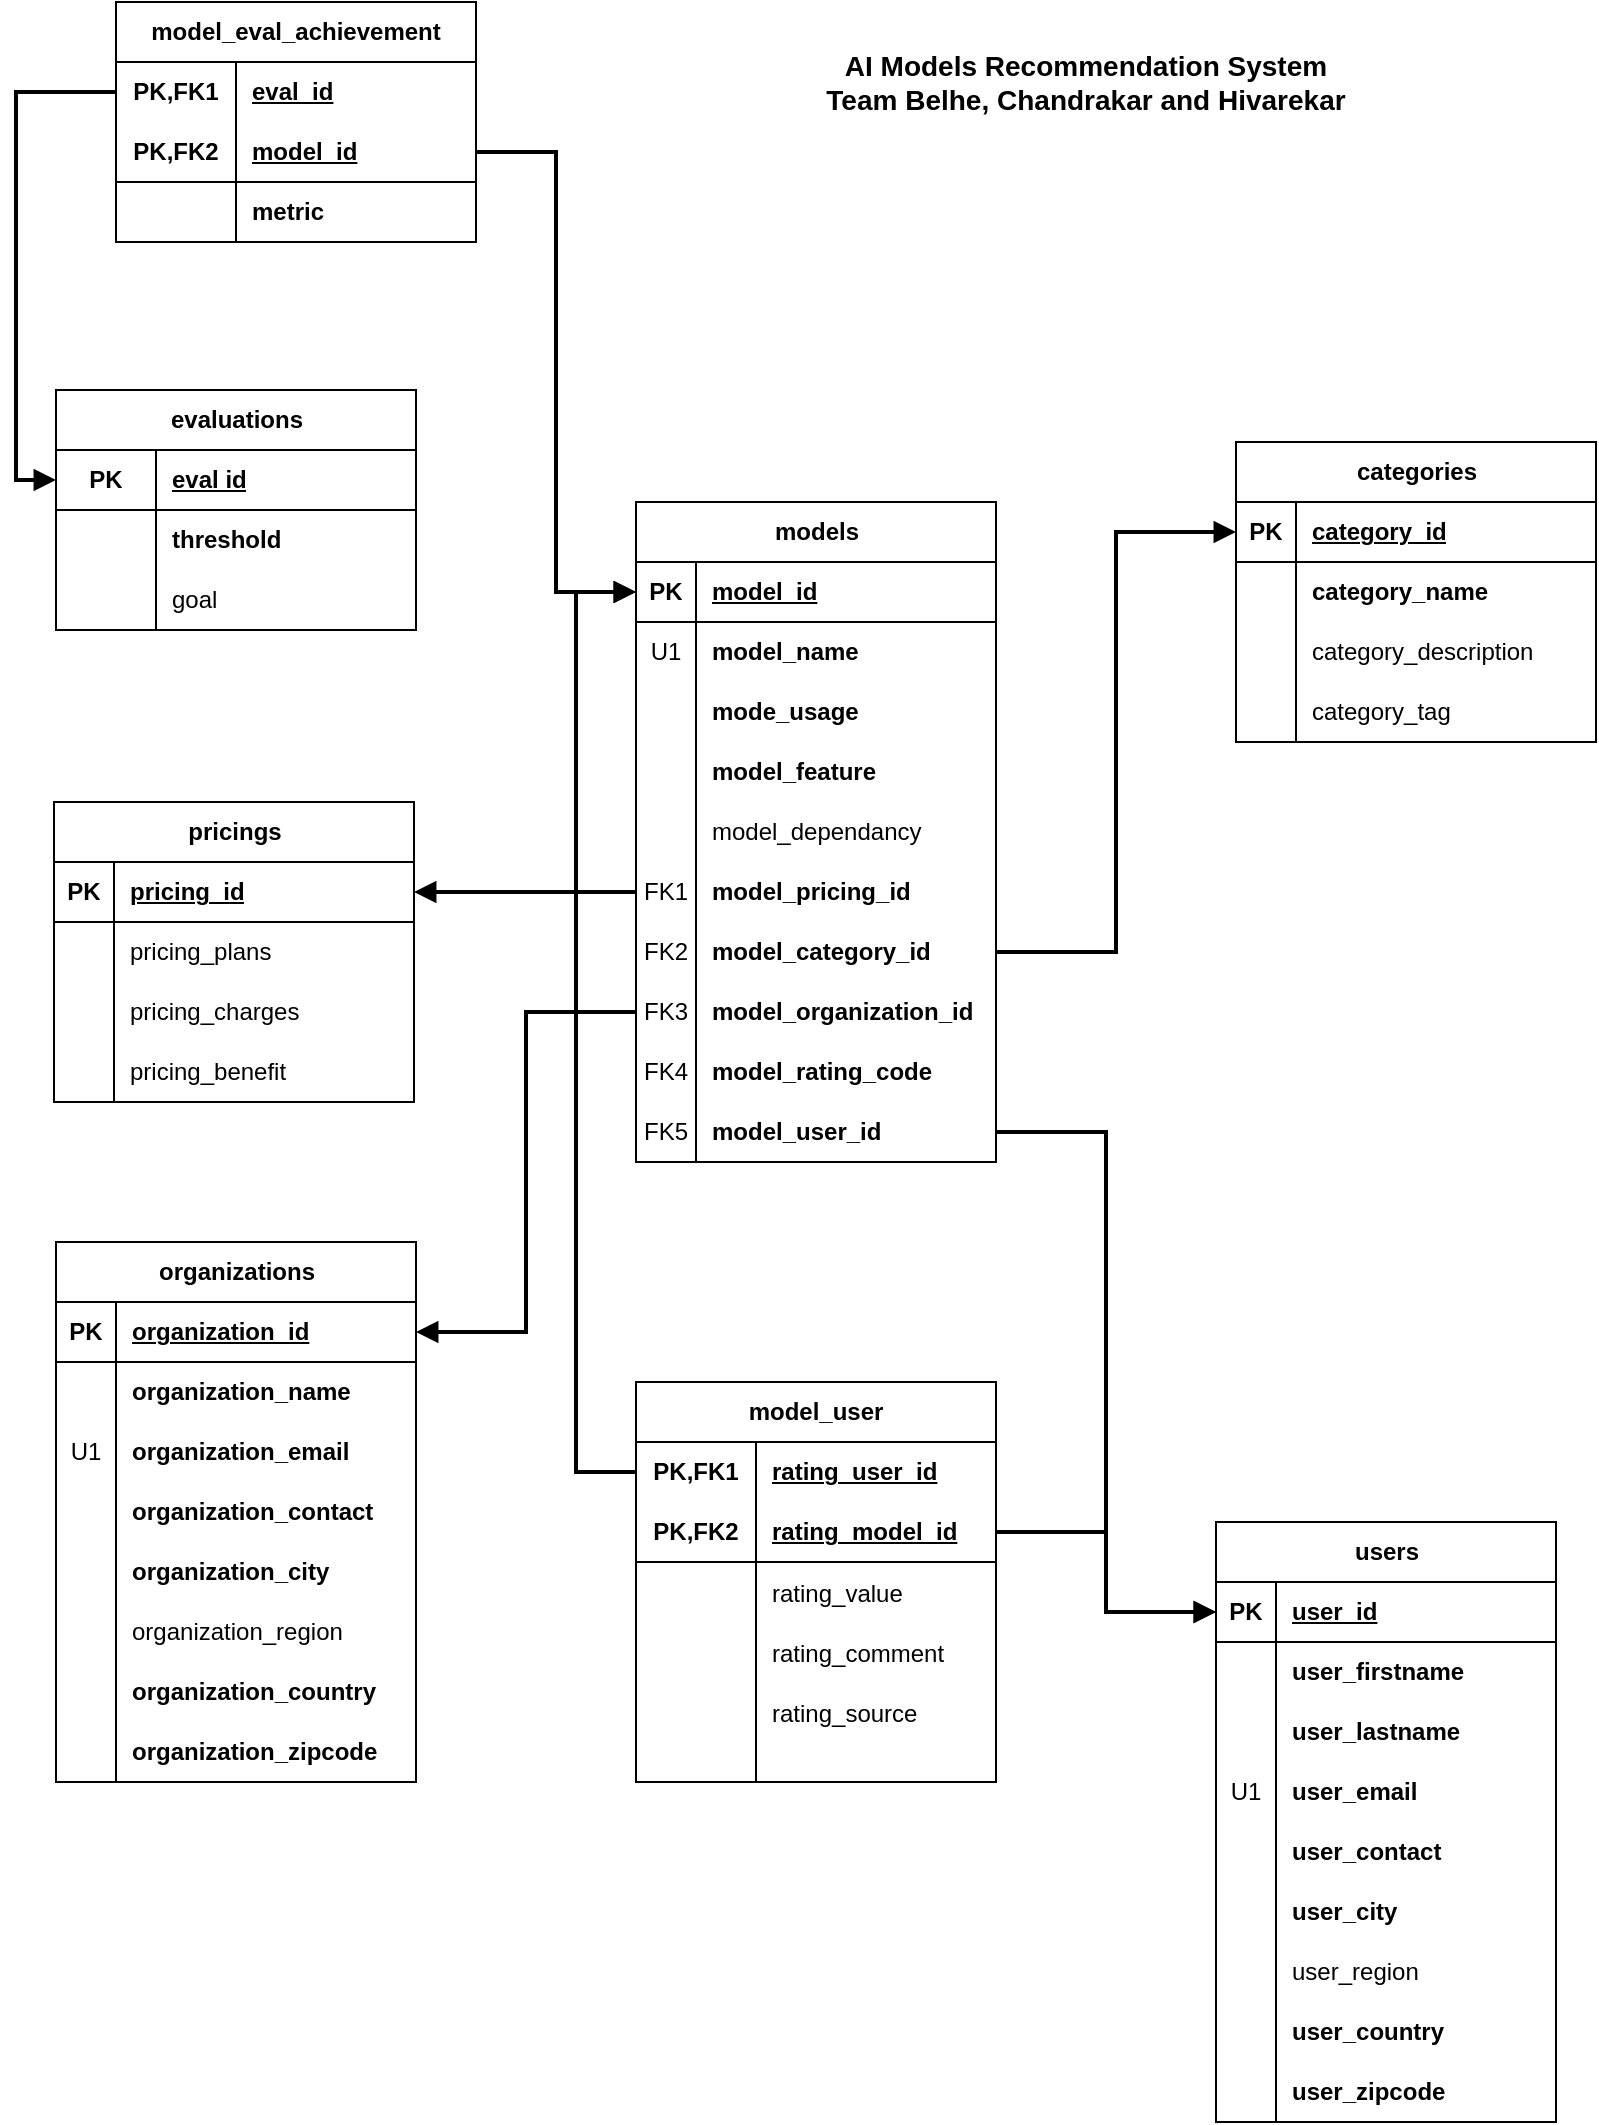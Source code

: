 <mxfile version="24.0.4" type="device">
  <diagram name="Page-1" id="ZD7ZWvgehKB1tbOycfFp">
    <mxGraphModel dx="1668" dy="965" grid="1" gridSize="10" guides="1" tooltips="1" connect="1" arrows="1" fold="1" page="1" pageScale="1" pageWidth="850" pageHeight="1100" math="0" shadow="0">
      <root>
        <mxCell id="0" />
        <mxCell id="1" parent="0" />
        <mxCell id="qjmzGUNPW94Vt580iYRh-1" value="users" style="shape=table;startSize=30;container=1;collapsible=1;childLayout=tableLayout;fixedRows=1;rowLines=0;fontStyle=1;align=center;resizeLast=1;html=1;" parent="1" vertex="1">
          <mxGeometry x="640" y="790" width="170" height="300" as="geometry" />
        </mxCell>
        <mxCell id="qjmzGUNPW94Vt580iYRh-2" value="" style="shape=tableRow;horizontal=0;startSize=0;swimlaneHead=0;swimlaneBody=0;fillColor=none;collapsible=0;dropTarget=0;points=[[0,0.5],[1,0.5]];portConstraint=eastwest;top=0;left=0;right=0;bottom=1;" parent="qjmzGUNPW94Vt580iYRh-1" vertex="1">
          <mxGeometry y="30" width="170" height="30" as="geometry" />
        </mxCell>
        <mxCell id="qjmzGUNPW94Vt580iYRh-3" value="PK" style="shape=partialRectangle;connectable=0;fillColor=none;top=0;left=0;bottom=0;right=0;fontStyle=1;overflow=hidden;whiteSpace=wrap;html=1;" parent="qjmzGUNPW94Vt580iYRh-2" vertex="1">
          <mxGeometry width="30" height="30" as="geometry">
            <mxRectangle width="30" height="30" as="alternateBounds" />
          </mxGeometry>
        </mxCell>
        <mxCell id="qjmzGUNPW94Vt580iYRh-4" value="user_id" style="shape=partialRectangle;connectable=0;fillColor=none;top=0;left=0;bottom=0;right=0;align=left;spacingLeft=6;fontStyle=5;overflow=hidden;whiteSpace=wrap;html=1;" parent="qjmzGUNPW94Vt580iYRh-2" vertex="1">
          <mxGeometry x="30" width="140" height="30" as="geometry">
            <mxRectangle width="140" height="30" as="alternateBounds" />
          </mxGeometry>
        </mxCell>
        <mxCell id="qjmzGUNPW94Vt580iYRh-5" value="" style="shape=tableRow;horizontal=0;startSize=0;swimlaneHead=0;swimlaneBody=0;fillColor=none;collapsible=0;dropTarget=0;points=[[0,0.5],[1,0.5]];portConstraint=eastwest;top=0;left=0;right=0;bottom=0;" parent="qjmzGUNPW94Vt580iYRh-1" vertex="1">
          <mxGeometry y="60" width="170" height="30" as="geometry" />
        </mxCell>
        <mxCell id="qjmzGUNPW94Vt580iYRh-6" value="" style="shape=partialRectangle;connectable=0;fillColor=none;top=0;left=0;bottom=0;right=0;editable=1;overflow=hidden;whiteSpace=wrap;html=1;" parent="qjmzGUNPW94Vt580iYRh-5" vertex="1">
          <mxGeometry width="30" height="30" as="geometry">
            <mxRectangle width="30" height="30" as="alternateBounds" />
          </mxGeometry>
        </mxCell>
        <mxCell id="qjmzGUNPW94Vt580iYRh-7" value="&lt;b&gt;user_firstname&lt;/b&gt;" style="shape=partialRectangle;connectable=0;fillColor=none;top=0;left=0;bottom=0;right=0;align=left;spacingLeft=6;overflow=hidden;whiteSpace=wrap;html=1;" parent="qjmzGUNPW94Vt580iYRh-5" vertex="1">
          <mxGeometry x="30" width="140" height="30" as="geometry">
            <mxRectangle width="140" height="30" as="alternateBounds" />
          </mxGeometry>
        </mxCell>
        <mxCell id="6C1V4_aauWfHA2UvnMdE-11" value="" style="shape=tableRow;horizontal=0;startSize=0;swimlaneHead=0;swimlaneBody=0;fillColor=none;collapsible=0;dropTarget=0;points=[[0,0.5],[1,0.5]];portConstraint=eastwest;top=0;left=0;right=0;bottom=0;" parent="qjmzGUNPW94Vt580iYRh-1" vertex="1">
          <mxGeometry y="90" width="170" height="30" as="geometry" />
        </mxCell>
        <mxCell id="6C1V4_aauWfHA2UvnMdE-12" value="" style="shape=partialRectangle;connectable=0;fillColor=none;top=0;left=0;bottom=0;right=0;editable=1;overflow=hidden;whiteSpace=wrap;html=1;" parent="6C1V4_aauWfHA2UvnMdE-11" vertex="1">
          <mxGeometry width="30" height="30" as="geometry">
            <mxRectangle width="30" height="30" as="alternateBounds" />
          </mxGeometry>
        </mxCell>
        <mxCell id="6C1V4_aauWfHA2UvnMdE-13" value="&lt;b&gt;user_lastname&lt;/b&gt;" style="shape=partialRectangle;connectable=0;fillColor=none;top=0;left=0;bottom=0;right=0;align=left;spacingLeft=6;overflow=hidden;whiteSpace=wrap;html=1;" parent="6C1V4_aauWfHA2UvnMdE-11" vertex="1">
          <mxGeometry x="30" width="140" height="30" as="geometry">
            <mxRectangle width="140" height="30" as="alternateBounds" />
          </mxGeometry>
        </mxCell>
        <mxCell id="qjmzGUNPW94Vt580iYRh-8" value="" style="shape=tableRow;horizontal=0;startSize=0;swimlaneHead=0;swimlaneBody=0;fillColor=none;collapsible=0;dropTarget=0;points=[[0,0.5],[1,0.5]];portConstraint=eastwest;top=0;left=0;right=0;bottom=0;" parent="qjmzGUNPW94Vt580iYRh-1" vertex="1">
          <mxGeometry y="120" width="170" height="30" as="geometry" />
        </mxCell>
        <mxCell id="qjmzGUNPW94Vt580iYRh-9" value="U1" style="shape=partialRectangle;connectable=0;fillColor=none;top=0;left=0;bottom=0;right=0;editable=1;overflow=hidden;whiteSpace=wrap;html=1;" parent="qjmzGUNPW94Vt580iYRh-8" vertex="1">
          <mxGeometry width="30" height="30" as="geometry">
            <mxRectangle width="30" height="30" as="alternateBounds" />
          </mxGeometry>
        </mxCell>
        <mxCell id="qjmzGUNPW94Vt580iYRh-10" value="&lt;b&gt;user_email&lt;/b&gt;" style="shape=partialRectangle;connectable=0;fillColor=none;top=0;left=0;bottom=0;right=0;align=left;spacingLeft=6;overflow=hidden;whiteSpace=wrap;html=1;" parent="qjmzGUNPW94Vt580iYRh-8" vertex="1">
          <mxGeometry x="30" width="140" height="30" as="geometry">
            <mxRectangle width="140" height="30" as="alternateBounds" />
          </mxGeometry>
        </mxCell>
        <mxCell id="qjmzGUNPW94Vt580iYRh-11" value="" style="shape=tableRow;horizontal=0;startSize=0;swimlaneHead=0;swimlaneBody=0;fillColor=none;collapsible=0;dropTarget=0;points=[[0,0.5],[1,0.5]];portConstraint=eastwest;top=0;left=0;right=0;bottom=0;" parent="qjmzGUNPW94Vt580iYRh-1" vertex="1">
          <mxGeometry y="150" width="170" height="30" as="geometry" />
        </mxCell>
        <mxCell id="qjmzGUNPW94Vt580iYRh-12" value="" style="shape=partialRectangle;connectable=0;fillColor=none;top=0;left=0;bottom=0;right=0;editable=1;overflow=hidden;whiteSpace=wrap;html=1;" parent="qjmzGUNPW94Vt580iYRh-11" vertex="1">
          <mxGeometry width="30" height="30" as="geometry">
            <mxRectangle width="30" height="30" as="alternateBounds" />
          </mxGeometry>
        </mxCell>
        <mxCell id="qjmzGUNPW94Vt580iYRh-13" value="&lt;b&gt;user_contact&lt;/b&gt;" style="shape=partialRectangle;connectable=0;fillColor=none;top=0;left=0;bottom=0;right=0;align=left;spacingLeft=6;overflow=hidden;whiteSpace=wrap;html=1;" parent="qjmzGUNPW94Vt580iYRh-11" vertex="1">
          <mxGeometry x="30" width="140" height="30" as="geometry">
            <mxRectangle width="140" height="30" as="alternateBounds" />
          </mxGeometry>
        </mxCell>
        <mxCell id="qjmzGUNPW94Vt580iYRh-95" value="" style="shape=tableRow;horizontal=0;startSize=0;swimlaneHead=0;swimlaneBody=0;fillColor=none;collapsible=0;dropTarget=0;points=[[0,0.5],[1,0.5]];portConstraint=eastwest;top=0;left=0;right=0;bottom=0;" parent="qjmzGUNPW94Vt580iYRh-1" vertex="1">
          <mxGeometry y="180" width="170" height="30" as="geometry" />
        </mxCell>
        <mxCell id="qjmzGUNPW94Vt580iYRh-96" value="" style="shape=partialRectangle;connectable=0;fillColor=none;top=0;left=0;bottom=0;right=0;editable=1;overflow=hidden;whiteSpace=wrap;html=1;" parent="qjmzGUNPW94Vt580iYRh-95" vertex="1">
          <mxGeometry width="30" height="30" as="geometry">
            <mxRectangle width="30" height="30" as="alternateBounds" />
          </mxGeometry>
        </mxCell>
        <mxCell id="qjmzGUNPW94Vt580iYRh-97" value="&lt;b&gt;user_city&lt;/b&gt;" style="shape=partialRectangle;connectable=0;fillColor=none;top=0;left=0;bottom=0;right=0;align=left;spacingLeft=6;overflow=hidden;whiteSpace=wrap;html=1;" parent="qjmzGUNPW94Vt580iYRh-95" vertex="1">
          <mxGeometry x="30" width="140" height="30" as="geometry">
            <mxRectangle width="140" height="30" as="alternateBounds" />
          </mxGeometry>
        </mxCell>
        <mxCell id="6C1V4_aauWfHA2UvnMdE-30" value="" style="shape=tableRow;horizontal=0;startSize=0;swimlaneHead=0;swimlaneBody=0;fillColor=none;collapsible=0;dropTarget=0;points=[[0,0.5],[1,0.5]];portConstraint=eastwest;top=0;left=0;right=0;bottom=0;" parent="qjmzGUNPW94Vt580iYRh-1" vertex="1">
          <mxGeometry y="210" width="170" height="30" as="geometry" />
        </mxCell>
        <mxCell id="6C1V4_aauWfHA2UvnMdE-31" value="" style="shape=partialRectangle;connectable=0;fillColor=none;top=0;left=0;bottom=0;right=0;editable=1;overflow=hidden;whiteSpace=wrap;html=1;" parent="6C1V4_aauWfHA2UvnMdE-30" vertex="1">
          <mxGeometry width="30" height="30" as="geometry">
            <mxRectangle width="30" height="30" as="alternateBounds" />
          </mxGeometry>
        </mxCell>
        <mxCell id="6C1V4_aauWfHA2UvnMdE-32" value="user_region" style="shape=partialRectangle;connectable=0;fillColor=none;top=0;left=0;bottom=0;right=0;align=left;spacingLeft=6;overflow=hidden;whiteSpace=wrap;html=1;" parent="6C1V4_aauWfHA2UvnMdE-30" vertex="1">
          <mxGeometry x="30" width="140" height="30" as="geometry">
            <mxRectangle width="140" height="30" as="alternateBounds" />
          </mxGeometry>
        </mxCell>
        <mxCell id="6C1V4_aauWfHA2UvnMdE-1" value="" style="shape=tableRow;horizontal=0;startSize=0;swimlaneHead=0;swimlaneBody=0;fillColor=none;collapsible=0;dropTarget=0;points=[[0,0.5],[1,0.5]];portConstraint=eastwest;top=0;left=0;right=0;bottom=0;" parent="qjmzGUNPW94Vt580iYRh-1" vertex="1">
          <mxGeometry y="240" width="170" height="30" as="geometry" />
        </mxCell>
        <mxCell id="6C1V4_aauWfHA2UvnMdE-2" value="" style="shape=partialRectangle;connectable=0;fillColor=none;top=0;left=0;bottom=0;right=0;editable=1;overflow=hidden;whiteSpace=wrap;html=1;" parent="6C1V4_aauWfHA2UvnMdE-1" vertex="1">
          <mxGeometry width="30" height="30" as="geometry">
            <mxRectangle width="30" height="30" as="alternateBounds" />
          </mxGeometry>
        </mxCell>
        <mxCell id="6C1V4_aauWfHA2UvnMdE-3" value="&lt;b&gt;user_country&lt;/b&gt;" style="shape=partialRectangle;connectable=0;fillColor=none;top=0;left=0;bottom=0;right=0;align=left;spacingLeft=6;overflow=hidden;whiteSpace=wrap;html=1;" parent="6C1V4_aauWfHA2UvnMdE-1" vertex="1">
          <mxGeometry x="30" width="140" height="30" as="geometry">
            <mxRectangle width="140" height="30" as="alternateBounds" />
          </mxGeometry>
        </mxCell>
        <mxCell id="6C1V4_aauWfHA2UvnMdE-4" value="" style="shape=tableRow;horizontal=0;startSize=0;swimlaneHead=0;swimlaneBody=0;fillColor=none;collapsible=0;dropTarget=0;points=[[0,0.5],[1,0.5]];portConstraint=eastwest;top=0;left=0;right=0;bottom=0;" parent="qjmzGUNPW94Vt580iYRh-1" vertex="1">
          <mxGeometry y="270" width="170" height="30" as="geometry" />
        </mxCell>
        <mxCell id="6C1V4_aauWfHA2UvnMdE-5" value="" style="shape=partialRectangle;connectable=0;fillColor=none;top=0;left=0;bottom=0;right=0;editable=1;overflow=hidden;whiteSpace=wrap;html=1;" parent="6C1V4_aauWfHA2UvnMdE-4" vertex="1">
          <mxGeometry width="30" height="30" as="geometry">
            <mxRectangle width="30" height="30" as="alternateBounds" />
          </mxGeometry>
        </mxCell>
        <mxCell id="6C1V4_aauWfHA2UvnMdE-6" value="&lt;b&gt;user_zipcode&lt;/b&gt;" style="shape=partialRectangle;connectable=0;fillColor=none;top=0;left=0;bottom=0;right=0;align=left;spacingLeft=6;overflow=hidden;whiteSpace=wrap;html=1;" parent="6C1V4_aauWfHA2UvnMdE-4" vertex="1">
          <mxGeometry x="30" width="140" height="30" as="geometry">
            <mxRectangle width="140" height="30" as="alternateBounds" />
          </mxGeometry>
        </mxCell>
        <mxCell id="qjmzGUNPW94Vt580iYRh-14" value="models" style="shape=table;startSize=30;container=1;collapsible=1;childLayout=tableLayout;fixedRows=1;rowLines=0;fontStyle=1;align=center;resizeLast=1;html=1;" parent="1" vertex="1">
          <mxGeometry x="350" y="280" width="180" height="330" as="geometry" />
        </mxCell>
        <mxCell id="qjmzGUNPW94Vt580iYRh-15" value="" style="shape=tableRow;horizontal=0;startSize=0;swimlaneHead=0;swimlaneBody=0;fillColor=none;collapsible=0;dropTarget=0;points=[[0,0.5],[1,0.5]];portConstraint=eastwest;top=0;left=0;right=0;bottom=1;" parent="qjmzGUNPW94Vt580iYRh-14" vertex="1">
          <mxGeometry y="30" width="180" height="30" as="geometry" />
        </mxCell>
        <mxCell id="qjmzGUNPW94Vt580iYRh-16" value="PK" style="shape=partialRectangle;connectable=0;fillColor=none;top=0;left=0;bottom=0;right=0;fontStyle=1;overflow=hidden;whiteSpace=wrap;html=1;" parent="qjmzGUNPW94Vt580iYRh-15" vertex="1">
          <mxGeometry width="30" height="30" as="geometry">
            <mxRectangle width="30" height="30" as="alternateBounds" />
          </mxGeometry>
        </mxCell>
        <mxCell id="qjmzGUNPW94Vt580iYRh-17" value="model_id" style="shape=partialRectangle;connectable=0;fillColor=none;top=0;left=0;bottom=0;right=0;align=left;spacingLeft=6;fontStyle=5;overflow=hidden;whiteSpace=wrap;html=1;" parent="qjmzGUNPW94Vt580iYRh-15" vertex="1">
          <mxGeometry x="30" width="150" height="30" as="geometry">
            <mxRectangle width="150" height="30" as="alternateBounds" />
          </mxGeometry>
        </mxCell>
        <mxCell id="qjmzGUNPW94Vt580iYRh-18" value="" style="shape=tableRow;horizontal=0;startSize=0;swimlaneHead=0;swimlaneBody=0;fillColor=none;collapsible=0;dropTarget=0;points=[[0,0.5],[1,0.5]];portConstraint=eastwest;top=0;left=0;right=0;bottom=0;" parent="qjmzGUNPW94Vt580iYRh-14" vertex="1">
          <mxGeometry y="60" width="180" height="30" as="geometry" />
        </mxCell>
        <mxCell id="qjmzGUNPW94Vt580iYRh-19" value="U1" style="shape=partialRectangle;connectable=0;fillColor=none;top=0;left=0;bottom=0;right=0;editable=1;overflow=hidden;whiteSpace=wrap;html=1;" parent="qjmzGUNPW94Vt580iYRh-18" vertex="1">
          <mxGeometry width="30" height="30" as="geometry">
            <mxRectangle width="30" height="30" as="alternateBounds" />
          </mxGeometry>
        </mxCell>
        <mxCell id="qjmzGUNPW94Vt580iYRh-20" value="&lt;b&gt;model_name&lt;/b&gt;" style="shape=partialRectangle;connectable=0;fillColor=none;top=0;left=0;bottom=0;right=0;align=left;spacingLeft=6;overflow=hidden;whiteSpace=wrap;html=1;" parent="qjmzGUNPW94Vt580iYRh-18" vertex="1">
          <mxGeometry x="30" width="150" height="30" as="geometry">
            <mxRectangle width="150" height="30" as="alternateBounds" />
          </mxGeometry>
        </mxCell>
        <mxCell id="qjmzGUNPW94Vt580iYRh-21" value="" style="shape=tableRow;horizontal=0;startSize=0;swimlaneHead=0;swimlaneBody=0;fillColor=none;collapsible=0;dropTarget=0;points=[[0,0.5],[1,0.5]];portConstraint=eastwest;top=0;left=0;right=0;bottom=0;" parent="qjmzGUNPW94Vt580iYRh-14" vertex="1">
          <mxGeometry y="90" width="180" height="30" as="geometry" />
        </mxCell>
        <mxCell id="qjmzGUNPW94Vt580iYRh-22" value="" style="shape=partialRectangle;connectable=0;fillColor=none;top=0;left=0;bottom=0;right=0;editable=1;overflow=hidden;whiteSpace=wrap;html=1;" parent="qjmzGUNPW94Vt580iYRh-21" vertex="1">
          <mxGeometry width="30" height="30" as="geometry">
            <mxRectangle width="30" height="30" as="alternateBounds" />
          </mxGeometry>
        </mxCell>
        <mxCell id="qjmzGUNPW94Vt580iYRh-23" value="&lt;b&gt;mode_usage&lt;/b&gt;" style="shape=partialRectangle;connectable=0;fillColor=none;top=0;left=0;bottom=0;right=0;align=left;spacingLeft=6;overflow=hidden;whiteSpace=wrap;html=1;" parent="qjmzGUNPW94Vt580iYRh-21" vertex="1">
          <mxGeometry x="30" width="150" height="30" as="geometry">
            <mxRectangle width="150" height="30" as="alternateBounds" />
          </mxGeometry>
        </mxCell>
        <mxCell id="qjmzGUNPW94Vt580iYRh-24" value="" style="shape=tableRow;horizontal=0;startSize=0;swimlaneHead=0;swimlaneBody=0;fillColor=none;collapsible=0;dropTarget=0;points=[[0,0.5],[1,0.5]];portConstraint=eastwest;top=0;left=0;right=0;bottom=0;" parent="qjmzGUNPW94Vt580iYRh-14" vertex="1">
          <mxGeometry y="120" width="180" height="30" as="geometry" />
        </mxCell>
        <mxCell id="qjmzGUNPW94Vt580iYRh-25" value="" style="shape=partialRectangle;connectable=0;fillColor=none;top=0;left=0;bottom=0;right=0;editable=1;overflow=hidden;whiteSpace=wrap;html=1;" parent="qjmzGUNPW94Vt580iYRh-24" vertex="1">
          <mxGeometry width="30" height="30" as="geometry">
            <mxRectangle width="30" height="30" as="alternateBounds" />
          </mxGeometry>
        </mxCell>
        <mxCell id="qjmzGUNPW94Vt580iYRh-26" value="&lt;b&gt;model_feature&lt;/b&gt;" style="shape=partialRectangle;connectable=0;fillColor=none;top=0;left=0;bottom=0;right=0;align=left;spacingLeft=6;overflow=hidden;whiteSpace=wrap;html=1;" parent="qjmzGUNPW94Vt580iYRh-24" vertex="1">
          <mxGeometry x="30" width="150" height="30" as="geometry">
            <mxRectangle width="150" height="30" as="alternateBounds" />
          </mxGeometry>
        </mxCell>
        <mxCell id="qjmzGUNPW94Vt580iYRh-101" value="" style="shape=tableRow;horizontal=0;startSize=0;swimlaneHead=0;swimlaneBody=0;fillColor=none;collapsible=0;dropTarget=0;points=[[0,0.5],[1,0.5]];portConstraint=eastwest;top=0;left=0;right=0;bottom=0;" parent="qjmzGUNPW94Vt580iYRh-14" vertex="1">
          <mxGeometry y="150" width="180" height="30" as="geometry" />
        </mxCell>
        <mxCell id="qjmzGUNPW94Vt580iYRh-102" value="" style="shape=partialRectangle;connectable=0;fillColor=none;top=0;left=0;bottom=0;right=0;editable=1;overflow=hidden;whiteSpace=wrap;html=1;" parent="qjmzGUNPW94Vt580iYRh-101" vertex="1">
          <mxGeometry width="30" height="30" as="geometry">
            <mxRectangle width="30" height="30" as="alternateBounds" />
          </mxGeometry>
        </mxCell>
        <mxCell id="qjmzGUNPW94Vt580iYRh-103" value="model_dependancy" style="shape=partialRectangle;connectable=0;fillColor=none;top=0;left=0;bottom=0;right=0;align=left;spacingLeft=6;overflow=hidden;whiteSpace=wrap;html=1;" parent="qjmzGUNPW94Vt580iYRh-101" vertex="1">
          <mxGeometry x="30" width="150" height="30" as="geometry">
            <mxRectangle width="150" height="30" as="alternateBounds" />
          </mxGeometry>
        </mxCell>
        <mxCell id="qjmzGUNPW94Vt580iYRh-105" value="" style="shape=tableRow;horizontal=0;startSize=0;swimlaneHead=0;swimlaneBody=0;fillColor=none;collapsible=0;dropTarget=0;points=[[0,0.5],[1,0.5]];portConstraint=eastwest;top=0;left=0;right=0;bottom=0;" parent="qjmzGUNPW94Vt580iYRh-14" vertex="1">
          <mxGeometry y="180" width="180" height="30" as="geometry" />
        </mxCell>
        <mxCell id="qjmzGUNPW94Vt580iYRh-106" value="FK1" style="shape=partialRectangle;connectable=0;fillColor=none;top=0;left=0;bottom=0;right=0;editable=1;overflow=hidden;whiteSpace=wrap;html=1;" parent="qjmzGUNPW94Vt580iYRh-105" vertex="1">
          <mxGeometry width="30" height="30" as="geometry">
            <mxRectangle width="30" height="30" as="alternateBounds" />
          </mxGeometry>
        </mxCell>
        <mxCell id="qjmzGUNPW94Vt580iYRh-107" value="&lt;b&gt;model_pricing_id&lt;/b&gt;" style="shape=partialRectangle;connectable=0;fillColor=none;top=0;left=0;bottom=0;right=0;align=left;spacingLeft=6;overflow=hidden;whiteSpace=wrap;html=1;" parent="qjmzGUNPW94Vt580iYRh-105" vertex="1">
          <mxGeometry x="30" width="150" height="30" as="geometry">
            <mxRectangle width="150" height="30" as="alternateBounds" />
          </mxGeometry>
        </mxCell>
        <mxCell id="qjmzGUNPW94Vt580iYRh-110" value="" style="shape=tableRow;horizontal=0;startSize=0;swimlaneHead=0;swimlaneBody=0;fillColor=none;collapsible=0;dropTarget=0;points=[[0,0.5],[1,0.5]];portConstraint=eastwest;top=0;left=0;right=0;bottom=0;" parent="qjmzGUNPW94Vt580iYRh-14" vertex="1">
          <mxGeometry y="210" width="180" height="30" as="geometry" />
        </mxCell>
        <mxCell id="qjmzGUNPW94Vt580iYRh-111" value="FK2" style="shape=partialRectangle;connectable=0;fillColor=none;top=0;left=0;bottom=0;right=0;editable=1;overflow=hidden;whiteSpace=wrap;html=1;" parent="qjmzGUNPW94Vt580iYRh-110" vertex="1">
          <mxGeometry width="30" height="30" as="geometry">
            <mxRectangle width="30" height="30" as="alternateBounds" />
          </mxGeometry>
        </mxCell>
        <mxCell id="qjmzGUNPW94Vt580iYRh-112" value="&lt;b&gt;model_category_id&lt;/b&gt;" style="shape=partialRectangle;connectable=0;fillColor=none;top=0;left=0;bottom=0;right=0;align=left;spacingLeft=6;overflow=hidden;whiteSpace=wrap;html=1;" parent="qjmzGUNPW94Vt580iYRh-110" vertex="1">
          <mxGeometry x="30" width="150" height="30" as="geometry">
            <mxRectangle width="150" height="30" as="alternateBounds" />
          </mxGeometry>
        </mxCell>
        <mxCell id="qjmzGUNPW94Vt580iYRh-98" value="" style="shape=tableRow;horizontal=0;startSize=0;swimlaneHead=0;swimlaneBody=0;fillColor=none;collapsible=0;dropTarget=0;points=[[0,0.5],[1,0.5]];portConstraint=eastwest;top=0;left=0;right=0;bottom=0;" parent="qjmzGUNPW94Vt580iYRh-14" vertex="1">
          <mxGeometry y="240" width="180" height="30" as="geometry" />
        </mxCell>
        <mxCell id="qjmzGUNPW94Vt580iYRh-99" value="FK3" style="shape=partialRectangle;connectable=0;fillColor=none;top=0;left=0;bottom=0;right=0;editable=1;overflow=hidden;whiteSpace=wrap;html=1;" parent="qjmzGUNPW94Vt580iYRh-98" vertex="1">
          <mxGeometry width="30" height="30" as="geometry">
            <mxRectangle width="30" height="30" as="alternateBounds" />
          </mxGeometry>
        </mxCell>
        <mxCell id="qjmzGUNPW94Vt580iYRh-100" value="&lt;b&gt;model_organization_id&lt;/b&gt;" style="shape=partialRectangle;connectable=0;fillColor=none;top=0;left=0;bottom=0;right=0;align=left;spacingLeft=6;overflow=hidden;whiteSpace=wrap;html=1;" parent="qjmzGUNPW94Vt580iYRh-98" vertex="1">
          <mxGeometry x="30" width="150" height="30" as="geometry">
            <mxRectangle width="150" height="30" as="alternateBounds" />
          </mxGeometry>
        </mxCell>
        <mxCell id="6C1V4_aauWfHA2UvnMdE-26" value="" style="shape=tableRow;horizontal=0;startSize=0;swimlaneHead=0;swimlaneBody=0;fillColor=none;collapsible=0;dropTarget=0;points=[[0,0.5],[1,0.5]];portConstraint=eastwest;top=0;left=0;right=0;bottom=0;" parent="qjmzGUNPW94Vt580iYRh-14" vertex="1">
          <mxGeometry y="270" width="180" height="30" as="geometry" />
        </mxCell>
        <mxCell id="6C1V4_aauWfHA2UvnMdE-27" value="FK4" style="shape=partialRectangle;connectable=0;fillColor=none;top=0;left=0;bottom=0;right=0;editable=1;overflow=hidden;whiteSpace=wrap;html=1;" parent="6C1V4_aauWfHA2UvnMdE-26" vertex="1">
          <mxGeometry width="30" height="30" as="geometry">
            <mxRectangle width="30" height="30" as="alternateBounds" />
          </mxGeometry>
        </mxCell>
        <mxCell id="6C1V4_aauWfHA2UvnMdE-28" value="&lt;b&gt;model_rating_code&lt;/b&gt;" style="shape=partialRectangle;connectable=0;fillColor=none;top=0;left=0;bottom=0;right=0;align=left;spacingLeft=6;overflow=hidden;whiteSpace=wrap;html=1;" parent="6C1V4_aauWfHA2UvnMdE-26" vertex="1">
          <mxGeometry x="30" width="150" height="30" as="geometry">
            <mxRectangle width="150" height="30" as="alternateBounds" />
          </mxGeometry>
        </mxCell>
        <mxCell id="qjmzGUNPW94Vt580iYRh-121" value="" style="shape=tableRow;horizontal=0;startSize=0;swimlaneHead=0;swimlaneBody=0;fillColor=none;collapsible=0;dropTarget=0;points=[[0,0.5],[1,0.5]];portConstraint=eastwest;top=0;left=0;right=0;bottom=0;" parent="qjmzGUNPW94Vt580iYRh-14" vertex="1">
          <mxGeometry y="300" width="180" height="30" as="geometry" />
        </mxCell>
        <mxCell id="qjmzGUNPW94Vt580iYRh-122" value="FK5" style="shape=partialRectangle;connectable=0;fillColor=none;top=0;left=0;bottom=0;right=0;editable=1;overflow=hidden;whiteSpace=wrap;html=1;" parent="qjmzGUNPW94Vt580iYRh-121" vertex="1">
          <mxGeometry width="30" height="30" as="geometry">
            <mxRectangle width="30" height="30" as="alternateBounds" />
          </mxGeometry>
        </mxCell>
        <mxCell id="qjmzGUNPW94Vt580iYRh-123" value="&lt;b&gt;model_user_id&lt;/b&gt;" style="shape=partialRectangle;connectable=0;fillColor=none;top=0;left=0;bottom=0;right=0;align=left;spacingLeft=6;overflow=hidden;whiteSpace=wrap;html=1;" parent="qjmzGUNPW94Vt580iYRh-121" vertex="1">
          <mxGeometry x="30" width="150" height="30" as="geometry">
            <mxRectangle width="150" height="30" as="alternateBounds" />
          </mxGeometry>
        </mxCell>
        <mxCell id="qjmzGUNPW94Vt580iYRh-40" value="pricings" style="shape=table;startSize=30;container=1;collapsible=1;childLayout=tableLayout;fixedRows=1;rowLines=0;fontStyle=1;align=center;resizeLast=1;html=1;" parent="1" vertex="1">
          <mxGeometry x="59" y="430" width="180" height="150" as="geometry" />
        </mxCell>
        <mxCell id="qjmzGUNPW94Vt580iYRh-41" value="" style="shape=tableRow;horizontal=0;startSize=0;swimlaneHead=0;swimlaneBody=0;fillColor=none;collapsible=0;dropTarget=0;points=[[0,0.5],[1,0.5]];portConstraint=eastwest;top=0;left=0;right=0;bottom=1;" parent="qjmzGUNPW94Vt580iYRh-40" vertex="1">
          <mxGeometry y="30" width="180" height="30" as="geometry" />
        </mxCell>
        <mxCell id="qjmzGUNPW94Vt580iYRh-42" value="PK" style="shape=partialRectangle;connectable=0;fillColor=none;top=0;left=0;bottom=0;right=0;fontStyle=1;overflow=hidden;whiteSpace=wrap;html=1;" parent="qjmzGUNPW94Vt580iYRh-41" vertex="1">
          <mxGeometry width="30" height="30" as="geometry">
            <mxRectangle width="30" height="30" as="alternateBounds" />
          </mxGeometry>
        </mxCell>
        <mxCell id="qjmzGUNPW94Vt580iYRh-43" value="pricing_id" style="shape=partialRectangle;connectable=0;fillColor=none;top=0;left=0;bottom=0;right=0;align=left;spacingLeft=6;fontStyle=5;overflow=hidden;whiteSpace=wrap;html=1;" parent="qjmzGUNPW94Vt580iYRh-41" vertex="1">
          <mxGeometry x="30" width="150" height="30" as="geometry">
            <mxRectangle width="150" height="30" as="alternateBounds" />
          </mxGeometry>
        </mxCell>
        <mxCell id="qjmzGUNPW94Vt580iYRh-44" value="" style="shape=tableRow;horizontal=0;startSize=0;swimlaneHead=0;swimlaneBody=0;fillColor=none;collapsible=0;dropTarget=0;points=[[0,0.5],[1,0.5]];portConstraint=eastwest;top=0;left=0;right=0;bottom=0;" parent="qjmzGUNPW94Vt580iYRh-40" vertex="1">
          <mxGeometry y="60" width="180" height="30" as="geometry" />
        </mxCell>
        <mxCell id="qjmzGUNPW94Vt580iYRh-45" value="" style="shape=partialRectangle;connectable=0;fillColor=none;top=0;left=0;bottom=0;right=0;editable=1;overflow=hidden;whiteSpace=wrap;html=1;" parent="qjmzGUNPW94Vt580iYRh-44" vertex="1">
          <mxGeometry width="30" height="30" as="geometry">
            <mxRectangle width="30" height="30" as="alternateBounds" />
          </mxGeometry>
        </mxCell>
        <mxCell id="qjmzGUNPW94Vt580iYRh-46" value="pricing_plans" style="shape=partialRectangle;connectable=0;fillColor=none;top=0;left=0;bottom=0;right=0;align=left;spacingLeft=6;overflow=hidden;whiteSpace=wrap;html=1;" parent="qjmzGUNPW94Vt580iYRh-44" vertex="1">
          <mxGeometry x="30" width="150" height="30" as="geometry">
            <mxRectangle width="150" height="30" as="alternateBounds" />
          </mxGeometry>
        </mxCell>
        <mxCell id="qjmzGUNPW94Vt580iYRh-47" value="" style="shape=tableRow;horizontal=0;startSize=0;swimlaneHead=0;swimlaneBody=0;fillColor=none;collapsible=0;dropTarget=0;points=[[0,0.5],[1,0.5]];portConstraint=eastwest;top=0;left=0;right=0;bottom=0;" parent="qjmzGUNPW94Vt580iYRh-40" vertex="1">
          <mxGeometry y="90" width="180" height="30" as="geometry" />
        </mxCell>
        <mxCell id="qjmzGUNPW94Vt580iYRh-48" value="" style="shape=partialRectangle;connectable=0;fillColor=none;top=0;left=0;bottom=0;right=0;editable=1;overflow=hidden;whiteSpace=wrap;html=1;" parent="qjmzGUNPW94Vt580iYRh-47" vertex="1">
          <mxGeometry width="30" height="30" as="geometry">
            <mxRectangle width="30" height="30" as="alternateBounds" />
          </mxGeometry>
        </mxCell>
        <mxCell id="qjmzGUNPW94Vt580iYRh-49" value="pricing_charges" style="shape=partialRectangle;connectable=0;fillColor=none;top=0;left=0;bottom=0;right=0;align=left;spacingLeft=6;overflow=hidden;whiteSpace=wrap;html=1;" parent="qjmzGUNPW94Vt580iYRh-47" vertex="1">
          <mxGeometry x="30" width="150" height="30" as="geometry">
            <mxRectangle width="150" height="30" as="alternateBounds" />
          </mxGeometry>
        </mxCell>
        <mxCell id="qjmzGUNPW94Vt580iYRh-50" value="" style="shape=tableRow;horizontal=0;startSize=0;swimlaneHead=0;swimlaneBody=0;fillColor=none;collapsible=0;dropTarget=0;points=[[0,0.5],[1,0.5]];portConstraint=eastwest;top=0;left=0;right=0;bottom=0;" parent="qjmzGUNPW94Vt580iYRh-40" vertex="1">
          <mxGeometry y="120" width="180" height="30" as="geometry" />
        </mxCell>
        <mxCell id="qjmzGUNPW94Vt580iYRh-51" value="" style="shape=partialRectangle;connectable=0;fillColor=none;top=0;left=0;bottom=0;right=0;editable=1;overflow=hidden;whiteSpace=wrap;html=1;" parent="qjmzGUNPW94Vt580iYRh-50" vertex="1">
          <mxGeometry width="30" height="30" as="geometry">
            <mxRectangle width="30" height="30" as="alternateBounds" />
          </mxGeometry>
        </mxCell>
        <mxCell id="qjmzGUNPW94Vt580iYRh-52" value="pricing_benefit" style="shape=partialRectangle;connectable=0;fillColor=none;top=0;left=0;bottom=0;right=0;align=left;spacingLeft=6;overflow=hidden;whiteSpace=wrap;html=1;" parent="qjmzGUNPW94Vt580iYRh-50" vertex="1">
          <mxGeometry x="30" width="150" height="30" as="geometry">
            <mxRectangle width="150" height="30" as="alternateBounds" />
          </mxGeometry>
        </mxCell>
        <mxCell id="qjmzGUNPW94Vt580iYRh-53" value="categories" style="shape=table;startSize=30;container=1;collapsible=1;childLayout=tableLayout;fixedRows=1;rowLines=0;fontStyle=1;align=center;resizeLast=1;html=1;" parent="1" vertex="1">
          <mxGeometry x="650" y="250" width="180" height="150" as="geometry" />
        </mxCell>
        <mxCell id="qjmzGUNPW94Vt580iYRh-54" value="" style="shape=tableRow;horizontal=0;startSize=0;swimlaneHead=0;swimlaneBody=0;fillColor=none;collapsible=0;dropTarget=0;points=[[0,0.5],[1,0.5]];portConstraint=eastwest;top=0;left=0;right=0;bottom=1;" parent="qjmzGUNPW94Vt580iYRh-53" vertex="1">
          <mxGeometry y="30" width="180" height="30" as="geometry" />
        </mxCell>
        <mxCell id="qjmzGUNPW94Vt580iYRh-55" value="PK" style="shape=partialRectangle;connectable=0;fillColor=none;top=0;left=0;bottom=0;right=0;fontStyle=1;overflow=hidden;whiteSpace=wrap;html=1;" parent="qjmzGUNPW94Vt580iYRh-54" vertex="1">
          <mxGeometry width="30" height="30" as="geometry">
            <mxRectangle width="30" height="30" as="alternateBounds" />
          </mxGeometry>
        </mxCell>
        <mxCell id="qjmzGUNPW94Vt580iYRh-56" value="category_id" style="shape=partialRectangle;connectable=0;fillColor=none;top=0;left=0;bottom=0;right=0;align=left;spacingLeft=6;fontStyle=5;overflow=hidden;whiteSpace=wrap;html=1;" parent="qjmzGUNPW94Vt580iYRh-54" vertex="1">
          <mxGeometry x="30" width="150" height="30" as="geometry">
            <mxRectangle width="150" height="30" as="alternateBounds" />
          </mxGeometry>
        </mxCell>
        <mxCell id="qjmzGUNPW94Vt580iYRh-57" value="" style="shape=tableRow;horizontal=0;startSize=0;swimlaneHead=0;swimlaneBody=0;fillColor=none;collapsible=0;dropTarget=0;points=[[0,0.5],[1,0.5]];portConstraint=eastwest;top=0;left=0;right=0;bottom=0;" parent="qjmzGUNPW94Vt580iYRh-53" vertex="1">
          <mxGeometry y="60" width="180" height="30" as="geometry" />
        </mxCell>
        <mxCell id="qjmzGUNPW94Vt580iYRh-58" value="" style="shape=partialRectangle;connectable=0;fillColor=none;top=0;left=0;bottom=0;right=0;editable=1;overflow=hidden;whiteSpace=wrap;html=1;" parent="qjmzGUNPW94Vt580iYRh-57" vertex="1">
          <mxGeometry width="30" height="30" as="geometry">
            <mxRectangle width="30" height="30" as="alternateBounds" />
          </mxGeometry>
        </mxCell>
        <mxCell id="qjmzGUNPW94Vt580iYRh-59" value="&lt;b&gt;category_name&lt;/b&gt;" style="shape=partialRectangle;connectable=0;fillColor=none;top=0;left=0;bottom=0;right=0;align=left;spacingLeft=6;overflow=hidden;whiteSpace=wrap;html=1;" parent="qjmzGUNPW94Vt580iYRh-57" vertex="1">
          <mxGeometry x="30" width="150" height="30" as="geometry">
            <mxRectangle width="150" height="30" as="alternateBounds" />
          </mxGeometry>
        </mxCell>
        <mxCell id="qjmzGUNPW94Vt580iYRh-60" value="" style="shape=tableRow;horizontal=0;startSize=0;swimlaneHead=0;swimlaneBody=0;fillColor=none;collapsible=0;dropTarget=0;points=[[0,0.5],[1,0.5]];portConstraint=eastwest;top=0;left=0;right=0;bottom=0;" parent="qjmzGUNPW94Vt580iYRh-53" vertex="1">
          <mxGeometry y="90" width="180" height="30" as="geometry" />
        </mxCell>
        <mxCell id="qjmzGUNPW94Vt580iYRh-61" value="" style="shape=partialRectangle;connectable=0;fillColor=none;top=0;left=0;bottom=0;right=0;editable=1;overflow=hidden;whiteSpace=wrap;html=1;" parent="qjmzGUNPW94Vt580iYRh-60" vertex="1">
          <mxGeometry width="30" height="30" as="geometry">
            <mxRectangle width="30" height="30" as="alternateBounds" />
          </mxGeometry>
        </mxCell>
        <mxCell id="qjmzGUNPW94Vt580iYRh-62" value="category_description" style="shape=partialRectangle;connectable=0;fillColor=none;top=0;left=0;bottom=0;right=0;align=left;spacingLeft=6;overflow=hidden;whiteSpace=wrap;html=1;" parent="qjmzGUNPW94Vt580iYRh-60" vertex="1">
          <mxGeometry x="30" width="150" height="30" as="geometry">
            <mxRectangle width="150" height="30" as="alternateBounds" />
          </mxGeometry>
        </mxCell>
        <mxCell id="qjmzGUNPW94Vt580iYRh-63" value="" style="shape=tableRow;horizontal=0;startSize=0;swimlaneHead=0;swimlaneBody=0;fillColor=none;collapsible=0;dropTarget=0;points=[[0,0.5],[1,0.5]];portConstraint=eastwest;top=0;left=0;right=0;bottom=0;" parent="qjmzGUNPW94Vt580iYRh-53" vertex="1">
          <mxGeometry y="120" width="180" height="30" as="geometry" />
        </mxCell>
        <mxCell id="qjmzGUNPW94Vt580iYRh-64" value="" style="shape=partialRectangle;connectable=0;fillColor=none;top=0;left=0;bottom=0;right=0;editable=1;overflow=hidden;whiteSpace=wrap;html=1;" parent="qjmzGUNPW94Vt580iYRh-63" vertex="1">
          <mxGeometry width="30" height="30" as="geometry">
            <mxRectangle width="30" height="30" as="alternateBounds" />
          </mxGeometry>
        </mxCell>
        <mxCell id="qjmzGUNPW94Vt580iYRh-65" value="category_tag" style="shape=partialRectangle;connectable=0;fillColor=none;top=0;left=0;bottom=0;right=0;align=left;spacingLeft=6;overflow=hidden;whiteSpace=wrap;html=1;" parent="qjmzGUNPW94Vt580iYRh-63" vertex="1">
          <mxGeometry x="30" width="150" height="30" as="geometry">
            <mxRectangle width="150" height="30" as="alternateBounds" />
          </mxGeometry>
        </mxCell>
        <mxCell id="qjmzGUNPW94Vt580iYRh-66" value="organizations" style="shape=table;startSize=30;container=1;collapsible=1;childLayout=tableLayout;fixedRows=1;rowLines=0;fontStyle=1;align=center;resizeLast=1;html=1;" parent="1" vertex="1">
          <mxGeometry x="60" y="650" width="180" height="270" as="geometry" />
        </mxCell>
        <mxCell id="qjmzGUNPW94Vt580iYRh-67" value="" style="shape=tableRow;horizontal=0;startSize=0;swimlaneHead=0;swimlaneBody=0;fillColor=none;collapsible=0;dropTarget=0;points=[[0,0.5],[1,0.5]];portConstraint=eastwest;top=0;left=0;right=0;bottom=1;" parent="qjmzGUNPW94Vt580iYRh-66" vertex="1">
          <mxGeometry y="30" width="180" height="30" as="geometry" />
        </mxCell>
        <mxCell id="qjmzGUNPW94Vt580iYRh-68" value="PK" style="shape=partialRectangle;connectable=0;fillColor=none;top=0;left=0;bottom=0;right=0;fontStyle=1;overflow=hidden;whiteSpace=wrap;html=1;" parent="qjmzGUNPW94Vt580iYRh-67" vertex="1">
          <mxGeometry width="30" height="30" as="geometry">
            <mxRectangle width="30" height="30" as="alternateBounds" />
          </mxGeometry>
        </mxCell>
        <mxCell id="qjmzGUNPW94Vt580iYRh-69" value="organization_id" style="shape=partialRectangle;connectable=0;fillColor=none;top=0;left=0;bottom=0;right=0;align=left;spacingLeft=6;fontStyle=5;overflow=hidden;whiteSpace=wrap;html=1;" parent="qjmzGUNPW94Vt580iYRh-67" vertex="1">
          <mxGeometry x="30" width="150" height="30" as="geometry">
            <mxRectangle width="150" height="30" as="alternateBounds" />
          </mxGeometry>
        </mxCell>
        <mxCell id="qjmzGUNPW94Vt580iYRh-70" value="" style="shape=tableRow;horizontal=0;startSize=0;swimlaneHead=0;swimlaneBody=0;fillColor=none;collapsible=0;dropTarget=0;points=[[0,0.5],[1,0.5]];portConstraint=eastwest;top=0;left=0;right=0;bottom=0;" parent="qjmzGUNPW94Vt580iYRh-66" vertex="1">
          <mxGeometry y="60" width="180" height="30" as="geometry" />
        </mxCell>
        <mxCell id="qjmzGUNPW94Vt580iYRh-71" value="" style="shape=partialRectangle;connectable=0;fillColor=none;top=0;left=0;bottom=0;right=0;editable=1;overflow=hidden;whiteSpace=wrap;html=1;" parent="qjmzGUNPW94Vt580iYRh-70" vertex="1">
          <mxGeometry width="30" height="30" as="geometry">
            <mxRectangle width="30" height="30" as="alternateBounds" />
          </mxGeometry>
        </mxCell>
        <mxCell id="qjmzGUNPW94Vt580iYRh-72" value="&lt;b&gt;organization_name&lt;/b&gt;" style="shape=partialRectangle;connectable=0;fillColor=none;top=0;left=0;bottom=0;right=0;align=left;spacingLeft=6;overflow=hidden;whiteSpace=wrap;html=1;" parent="qjmzGUNPW94Vt580iYRh-70" vertex="1">
          <mxGeometry x="30" width="150" height="30" as="geometry">
            <mxRectangle width="150" height="30" as="alternateBounds" />
          </mxGeometry>
        </mxCell>
        <mxCell id="qjmzGUNPW94Vt580iYRh-73" value="" style="shape=tableRow;horizontal=0;startSize=0;swimlaneHead=0;swimlaneBody=0;fillColor=none;collapsible=0;dropTarget=0;points=[[0,0.5],[1,0.5]];portConstraint=eastwest;top=0;left=0;right=0;bottom=0;" parent="qjmzGUNPW94Vt580iYRh-66" vertex="1">
          <mxGeometry y="90" width="180" height="30" as="geometry" />
        </mxCell>
        <mxCell id="qjmzGUNPW94Vt580iYRh-74" value="U1" style="shape=partialRectangle;connectable=0;fillColor=none;top=0;left=0;bottom=0;right=0;editable=1;overflow=hidden;whiteSpace=wrap;html=1;" parent="qjmzGUNPW94Vt580iYRh-73" vertex="1">
          <mxGeometry width="30" height="30" as="geometry">
            <mxRectangle width="30" height="30" as="alternateBounds" />
          </mxGeometry>
        </mxCell>
        <mxCell id="qjmzGUNPW94Vt580iYRh-75" value="&lt;b&gt;organization_email&lt;/b&gt;" style="shape=partialRectangle;connectable=0;fillColor=none;top=0;left=0;bottom=0;right=0;align=left;spacingLeft=6;overflow=hidden;whiteSpace=wrap;html=1;" parent="qjmzGUNPW94Vt580iYRh-73" vertex="1">
          <mxGeometry x="30" width="150" height="30" as="geometry">
            <mxRectangle width="150" height="30" as="alternateBounds" />
          </mxGeometry>
        </mxCell>
        <mxCell id="qjmzGUNPW94Vt580iYRh-76" value="" style="shape=tableRow;horizontal=0;startSize=0;swimlaneHead=0;swimlaneBody=0;fillColor=none;collapsible=0;dropTarget=0;points=[[0,0.5],[1,0.5]];portConstraint=eastwest;top=0;left=0;right=0;bottom=0;" parent="qjmzGUNPW94Vt580iYRh-66" vertex="1">
          <mxGeometry y="120" width="180" height="30" as="geometry" />
        </mxCell>
        <mxCell id="qjmzGUNPW94Vt580iYRh-77" value="" style="shape=partialRectangle;connectable=0;fillColor=none;top=0;left=0;bottom=0;right=0;editable=1;overflow=hidden;whiteSpace=wrap;html=1;" parent="qjmzGUNPW94Vt580iYRh-76" vertex="1">
          <mxGeometry width="30" height="30" as="geometry">
            <mxRectangle width="30" height="30" as="alternateBounds" />
          </mxGeometry>
        </mxCell>
        <mxCell id="qjmzGUNPW94Vt580iYRh-78" value="&lt;b&gt;organization_contact&lt;/b&gt;" style="shape=partialRectangle;connectable=0;fillColor=none;top=0;left=0;bottom=0;right=0;align=left;spacingLeft=6;overflow=hidden;whiteSpace=wrap;html=1;" parent="qjmzGUNPW94Vt580iYRh-76" vertex="1">
          <mxGeometry x="30" width="150" height="30" as="geometry">
            <mxRectangle width="150" height="30" as="alternateBounds" />
          </mxGeometry>
        </mxCell>
        <mxCell id="qjmzGUNPW94Vt580iYRh-92" value="" style="shape=tableRow;horizontal=0;startSize=0;swimlaneHead=0;swimlaneBody=0;fillColor=none;collapsible=0;dropTarget=0;points=[[0,0.5],[1,0.5]];portConstraint=eastwest;top=0;left=0;right=0;bottom=0;" parent="qjmzGUNPW94Vt580iYRh-66" vertex="1">
          <mxGeometry y="150" width="180" height="30" as="geometry" />
        </mxCell>
        <mxCell id="qjmzGUNPW94Vt580iYRh-93" value="" style="shape=partialRectangle;connectable=0;fillColor=none;top=0;left=0;bottom=0;right=0;editable=1;overflow=hidden;whiteSpace=wrap;html=1;" parent="qjmzGUNPW94Vt580iYRh-92" vertex="1">
          <mxGeometry width="30" height="30" as="geometry">
            <mxRectangle width="30" height="30" as="alternateBounds" />
          </mxGeometry>
        </mxCell>
        <mxCell id="qjmzGUNPW94Vt580iYRh-94" value="&lt;b&gt;organization_city&lt;/b&gt;" style="shape=partialRectangle;connectable=0;fillColor=none;top=0;left=0;bottom=0;right=0;align=left;spacingLeft=6;overflow=hidden;whiteSpace=wrap;html=1;" parent="qjmzGUNPW94Vt580iYRh-92" vertex="1">
          <mxGeometry x="30" width="150" height="30" as="geometry">
            <mxRectangle width="150" height="30" as="alternateBounds" />
          </mxGeometry>
        </mxCell>
        <mxCell id="6C1V4_aauWfHA2UvnMdE-33" value="" style="shape=tableRow;horizontal=0;startSize=0;swimlaneHead=0;swimlaneBody=0;fillColor=none;collapsible=0;dropTarget=0;points=[[0,0.5],[1,0.5]];portConstraint=eastwest;top=0;left=0;right=0;bottom=0;" parent="qjmzGUNPW94Vt580iYRh-66" vertex="1">
          <mxGeometry y="180" width="180" height="30" as="geometry" />
        </mxCell>
        <mxCell id="6C1V4_aauWfHA2UvnMdE-34" value="" style="shape=partialRectangle;connectable=0;fillColor=none;top=0;left=0;bottom=0;right=0;editable=1;overflow=hidden;whiteSpace=wrap;html=1;" parent="6C1V4_aauWfHA2UvnMdE-33" vertex="1">
          <mxGeometry width="30" height="30" as="geometry">
            <mxRectangle width="30" height="30" as="alternateBounds" />
          </mxGeometry>
        </mxCell>
        <mxCell id="6C1V4_aauWfHA2UvnMdE-35" value="organization_region" style="shape=partialRectangle;connectable=0;fillColor=none;top=0;left=0;bottom=0;right=0;align=left;spacingLeft=6;overflow=hidden;whiteSpace=wrap;html=1;" parent="6C1V4_aauWfHA2UvnMdE-33" vertex="1">
          <mxGeometry x="30" width="150" height="30" as="geometry">
            <mxRectangle width="150" height="30" as="alternateBounds" />
          </mxGeometry>
        </mxCell>
        <mxCell id="6C1V4_aauWfHA2UvnMdE-14" value="" style="shape=tableRow;horizontal=0;startSize=0;swimlaneHead=0;swimlaneBody=0;fillColor=none;collapsible=0;dropTarget=0;points=[[0,0.5],[1,0.5]];portConstraint=eastwest;top=0;left=0;right=0;bottom=0;" parent="qjmzGUNPW94Vt580iYRh-66" vertex="1">
          <mxGeometry y="210" width="180" height="30" as="geometry" />
        </mxCell>
        <mxCell id="6C1V4_aauWfHA2UvnMdE-15" value="" style="shape=partialRectangle;connectable=0;fillColor=none;top=0;left=0;bottom=0;right=0;editable=1;overflow=hidden;whiteSpace=wrap;html=1;" parent="6C1V4_aauWfHA2UvnMdE-14" vertex="1">
          <mxGeometry width="30" height="30" as="geometry">
            <mxRectangle width="30" height="30" as="alternateBounds" />
          </mxGeometry>
        </mxCell>
        <mxCell id="6C1V4_aauWfHA2UvnMdE-16" value="&lt;b&gt;organization_country&lt;/b&gt;" style="shape=partialRectangle;connectable=0;fillColor=none;top=0;left=0;bottom=0;right=0;align=left;spacingLeft=6;overflow=hidden;whiteSpace=wrap;html=1;" parent="6C1V4_aauWfHA2UvnMdE-14" vertex="1">
          <mxGeometry x="30" width="150" height="30" as="geometry">
            <mxRectangle width="150" height="30" as="alternateBounds" />
          </mxGeometry>
        </mxCell>
        <mxCell id="6C1V4_aauWfHA2UvnMdE-17" value="" style="shape=tableRow;horizontal=0;startSize=0;swimlaneHead=0;swimlaneBody=0;fillColor=none;collapsible=0;dropTarget=0;points=[[0,0.5],[1,0.5]];portConstraint=eastwest;top=0;left=0;right=0;bottom=0;" parent="qjmzGUNPW94Vt580iYRh-66" vertex="1">
          <mxGeometry y="240" width="180" height="30" as="geometry" />
        </mxCell>
        <mxCell id="6C1V4_aauWfHA2UvnMdE-18" value="" style="shape=partialRectangle;connectable=0;fillColor=none;top=0;left=0;bottom=0;right=0;editable=1;overflow=hidden;whiteSpace=wrap;html=1;" parent="6C1V4_aauWfHA2UvnMdE-17" vertex="1">
          <mxGeometry width="30" height="30" as="geometry">
            <mxRectangle width="30" height="30" as="alternateBounds" />
          </mxGeometry>
        </mxCell>
        <mxCell id="6C1V4_aauWfHA2UvnMdE-19" value="&lt;b&gt;organization_zipcode&lt;/b&gt;" style="shape=partialRectangle;connectable=0;fillColor=none;top=0;left=0;bottom=0;right=0;align=left;spacingLeft=6;overflow=hidden;whiteSpace=wrap;html=1;" parent="6C1V4_aauWfHA2UvnMdE-17" vertex="1">
          <mxGeometry x="30" width="150" height="30" as="geometry">
            <mxRectangle width="150" height="30" as="alternateBounds" />
          </mxGeometry>
        </mxCell>
        <mxCell id="qjmzGUNPW94Vt580iYRh-79" value="evaluations" style="shape=table;startSize=30;container=1;collapsible=1;childLayout=tableLayout;fixedRows=1;rowLines=0;fontStyle=1;align=center;resizeLast=1;html=1;" parent="1" vertex="1">
          <mxGeometry x="60" y="224" width="180" height="120" as="geometry" />
        </mxCell>
        <mxCell id="qjmzGUNPW94Vt580iYRh-80" value="" style="shape=tableRow;horizontal=0;startSize=0;swimlaneHead=0;swimlaneBody=0;fillColor=none;collapsible=0;dropTarget=0;points=[[0,0.5],[1,0.5]];portConstraint=eastwest;top=0;left=0;right=0;bottom=1;" parent="qjmzGUNPW94Vt580iYRh-79" vertex="1">
          <mxGeometry y="30" width="180" height="30" as="geometry" />
        </mxCell>
        <mxCell id="qjmzGUNPW94Vt580iYRh-81" value="PK" style="shape=partialRectangle;connectable=0;fillColor=none;top=0;left=0;bottom=0;right=0;fontStyle=1;overflow=hidden;whiteSpace=wrap;html=1;" parent="qjmzGUNPW94Vt580iYRh-80" vertex="1">
          <mxGeometry width="50" height="30" as="geometry">
            <mxRectangle width="50" height="30" as="alternateBounds" />
          </mxGeometry>
        </mxCell>
        <mxCell id="qjmzGUNPW94Vt580iYRh-82" value="eval id" style="shape=partialRectangle;connectable=0;fillColor=none;top=0;left=0;bottom=0;right=0;align=left;spacingLeft=6;fontStyle=5;overflow=hidden;whiteSpace=wrap;html=1;" parent="qjmzGUNPW94Vt580iYRh-80" vertex="1">
          <mxGeometry x="50" width="130" height="30" as="geometry">
            <mxRectangle width="130" height="30" as="alternateBounds" />
          </mxGeometry>
        </mxCell>
        <mxCell id="qjmzGUNPW94Vt580iYRh-83" value="" style="shape=tableRow;horizontal=0;startSize=0;swimlaneHead=0;swimlaneBody=0;fillColor=none;collapsible=0;dropTarget=0;points=[[0,0.5],[1,0.5]];portConstraint=eastwest;top=0;left=0;right=0;bottom=0;" parent="qjmzGUNPW94Vt580iYRh-79" vertex="1">
          <mxGeometry y="60" width="180" height="30" as="geometry" />
        </mxCell>
        <mxCell id="qjmzGUNPW94Vt580iYRh-84" value="" style="shape=partialRectangle;connectable=0;fillColor=none;top=0;left=0;bottom=0;right=0;editable=1;overflow=hidden;whiteSpace=wrap;html=1;" parent="qjmzGUNPW94Vt580iYRh-83" vertex="1">
          <mxGeometry width="50" height="30" as="geometry">
            <mxRectangle width="50" height="30" as="alternateBounds" />
          </mxGeometry>
        </mxCell>
        <mxCell id="qjmzGUNPW94Vt580iYRh-85" value="&lt;b&gt;threshold&lt;/b&gt;" style="shape=partialRectangle;connectable=0;fillColor=none;top=0;left=0;bottom=0;right=0;align=left;spacingLeft=6;overflow=hidden;whiteSpace=wrap;html=1;" parent="qjmzGUNPW94Vt580iYRh-83" vertex="1">
          <mxGeometry x="50" width="130" height="30" as="geometry">
            <mxRectangle width="130" height="30" as="alternateBounds" />
          </mxGeometry>
        </mxCell>
        <mxCell id="qjmzGUNPW94Vt580iYRh-86" value="" style="shape=tableRow;horizontal=0;startSize=0;swimlaneHead=0;swimlaneBody=0;fillColor=none;collapsible=0;dropTarget=0;points=[[0,0.5],[1,0.5]];portConstraint=eastwest;top=0;left=0;right=0;bottom=0;" parent="qjmzGUNPW94Vt580iYRh-79" vertex="1">
          <mxGeometry y="90" width="180" height="30" as="geometry" />
        </mxCell>
        <mxCell id="qjmzGUNPW94Vt580iYRh-87" value="" style="shape=partialRectangle;connectable=0;fillColor=none;top=0;left=0;bottom=0;right=0;editable=1;overflow=hidden;whiteSpace=wrap;html=1;" parent="qjmzGUNPW94Vt580iYRh-86" vertex="1">
          <mxGeometry width="50" height="30" as="geometry">
            <mxRectangle width="50" height="30" as="alternateBounds" />
          </mxGeometry>
        </mxCell>
        <mxCell id="qjmzGUNPW94Vt580iYRh-88" value="goal" style="shape=partialRectangle;connectable=0;fillColor=none;top=0;left=0;bottom=0;right=0;align=left;spacingLeft=6;overflow=hidden;whiteSpace=wrap;html=1;" parent="qjmzGUNPW94Vt580iYRh-86" vertex="1">
          <mxGeometry x="50" width="130" height="30" as="geometry">
            <mxRectangle width="130" height="30" as="alternateBounds" />
          </mxGeometry>
        </mxCell>
        <mxCell id="qjmzGUNPW94Vt580iYRh-109" style="edgeStyle=orthogonalEdgeStyle;rounded=0;orthogonalLoop=1;jettySize=auto;html=1;entryX=0;entryY=0.5;entryDx=0;entryDy=0;strokeWidth=2;endSize=8;endArrow=none;endFill=0;startArrow=block;startFill=1;" parent="1" source="qjmzGUNPW94Vt580iYRh-41" target="qjmzGUNPW94Vt580iYRh-105" edge="1">
          <mxGeometry relative="1" as="geometry" />
        </mxCell>
        <mxCell id="qjmzGUNPW94Vt580iYRh-113" style="edgeStyle=orthogonalEdgeStyle;rounded=0;orthogonalLoop=1;jettySize=auto;html=1;entryX=0;entryY=0.5;entryDx=0;entryDy=0;strokeWidth=2;endSize=8;startArrow=block;startFill=1;endArrow=none;endFill=0;" parent="1" source="qjmzGUNPW94Vt580iYRh-67" target="qjmzGUNPW94Vt580iYRh-98" edge="1">
          <mxGeometry relative="1" as="geometry" />
        </mxCell>
        <mxCell id="qjmzGUNPW94Vt580iYRh-115" style="edgeStyle=orthogonalEdgeStyle;rounded=0;orthogonalLoop=1;jettySize=auto;html=1;strokeWidth=2;endSize=8;startArrow=block;startFill=1;endArrow=none;endFill=0;" parent="1" source="qjmzGUNPW94Vt580iYRh-54" target="qjmzGUNPW94Vt580iYRh-110" edge="1">
          <mxGeometry relative="1" as="geometry" />
        </mxCell>
        <mxCell id="NE0_bfbTBP0oBVEufLn7-1" value="model_eval_achievement" style="shape=table;startSize=30;container=1;collapsible=1;childLayout=tableLayout;fixedRows=1;rowLines=0;fontStyle=1;align=center;resizeLast=1;html=1;whiteSpace=wrap;" parent="1" vertex="1">
          <mxGeometry x="90" y="30" width="180" height="120" as="geometry" />
        </mxCell>
        <mxCell id="NE0_bfbTBP0oBVEufLn7-2" value="" style="shape=tableRow;horizontal=0;startSize=0;swimlaneHead=0;swimlaneBody=0;fillColor=none;collapsible=0;dropTarget=0;points=[[0,0.5],[1,0.5]];portConstraint=eastwest;top=0;left=0;right=0;bottom=0;html=1;" parent="NE0_bfbTBP0oBVEufLn7-1" vertex="1">
          <mxGeometry y="30" width="180" height="30" as="geometry" />
        </mxCell>
        <mxCell id="NE0_bfbTBP0oBVEufLn7-3" value="PK,FK1" style="shape=partialRectangle;connectable=0;fillColor=none;top=0;left=0;bottom=0;right=0;fontStyle=1;overflow=hidden;html=1;whiteSpace=wrap;" parent="NE0_bfbTBP0oBVEufLn7-2" vertex="1">
          <mxGeometry width="60" height="30" as="geometry">
            <mxRectangle width="60" height="30" as="alternateBounds" />
          </mxGeometry>
        </mxCell>
        <mxCell id="NE0_bfbTBP0oBVEufLn7-4" value="eval_id" style="shape=partialRectangle;connectable=0;fillColor=none;top=0;left=0;bottom=0;right=0;align=left;spacingLeft=6;fontStyle=5;overflow=hidden;html=1;whiteSpace=wrap;" parent="NE0_bfbTBP0oBVEufLn7-2" vertex="1">
          <mxGeometry x="60" width="120" height="30" as="geometry">
            <mxRectangle width="120" height="30" as="alternateBounds" />
          </mxGeometry>
        </mxCell>
        <mxCell id="NE0_bfbTBP0oBVEufLn7-5" value="" style="shape=tableRow;horizontal=0;startSize=0;swimlaneHead=0;swimlaneBody=0;fillColor=none;collapsible=0;dropTarget=0;points=[[0,0.5],[1,0.5]];portConstraint=eastwest;top=0;left=0;right=0;bottom=1;html=1;" parent="NE0_bfbTBP0oBVEufLn7-1" vertex="1">
          <mxGeometry y="60" width="180" height="30" as="geometry" />
        </mxCell>
        <mxCell id="NE0_bfbTBP0oBVEufLn7-6" value="PK,FK2" style="shape=partialRectangle;connectable=0;fillColor=none;top=0;left=0;bottom=0;right=0;fontStyle=1;overflow=hidden;html=1;whiteSpace=wrap;" parent="NE0_bfbTBP0oBVEufLn7-5" vertex="1">
          <mxGeometry width="60" height="30" as="geometry">
            <mxRectangle width="60" height="30" as="alternateBounds" />
          </mxGeometry>
        </mxCell>
        <mxCell id="NE0_bfbTBP0oBVEufLn7-7" value="model_id" style="shape=partialRectangle;connectable=0;fillColor=none;top=0;left=0;bottom=0;right=0;align=left;spacingLeft=6;fontStyle=5;overflow=hidden;html=1;whiteSpace=wrap;" parent="NE0_bfbTBP0oBVEufLn7-5" vertex="1">
          <mxGeometry x="60" width="120" height="30" as="geometry">
            <mxRectangle width="120" height="30" as="alternateBounds" />
          </mxGeometry>
        </mxCell>
        <mxCell id="NE0_bfbTBP0oBVEufLn7-8" value="" style="shape=tableRow;horizontal=0;startSize=0;swimlaneHead=0;swimlaneBody=0;fillColor=none;collapsible=0;dropTarget=0;points=[[0,0.5],[1,0.5]];portConstraint=eastwest;top=0;left=0;right=0;bottom=0;html=1;" parent="NE0_bfbTBP0oBVEufLn7-1" vertex="1">
          <mxGeometry y="90" width="180" height="30" as="geometry" />
        </mxCell>
        <mxCell id="NE0_bfbTBP0oBVEufLn7-9" value="" style="shape=partialRectangle;connectable=0;fillColor=none;top=0;left=0;bottom=0;right=0;editable=1;overflow=hidden;html=1;whiteSpace=wrap;" parent="NE0_bfbTBP0oBVEufLn7-8" vertex="1">
          <mxGeometry width="60" height="30" as="geometry">
            <mxRectangle width="60" height="30" as="alternateBounds" />
          </mxGeometry>
        </mxCell>
        <mxCell id="NE0_bfbTBP0oBVEufLn7-10" value="&lt;b&gt;metric&lt;/b&gt;" style="shape=partialRectangle;connectable=0;fillColor=none;top=0;left=0;bottom=0;right=0;align=left;spacingLeft=6;overflow=hidden;html=1;whiteSpace=wrap;" parent="NE0_bfbTBP0oBVEufLn7-8" vertex="1">
          <mxGeometry x="60" width="120" height="30" as="geometry">
            <mxRectangle width="120" height="30" as="alternateBounds" />
          </mxGeometry>
        </mxCell>
        <mxCell id="NE0_bfbTBP0oBVEufLn7-16" style="edgeStyle=orthogonalEdgeStyle;rounded=0;orthogonalLoop=1;jettySize=auto;html=1;entryX=0;entryY=0.5;entryDx=0;entryDy=0;strokeWidth=2;endSize=6;endArrow=block;endFill=1;" parent="1" source="NE0_bfbTBP0oBVEufLn7-5" target="qjmzGUNPW94Vt580iYRh-15" edge="1">
          <mxGeometry relative="1" as="geometry" />
        </mxCell>
        <mxCell id="NE0_bfbTBP0oBVEufLn7-17" value="model_user" style="shape=table;startSize=30;container=1;collapsible=1;childLayout=tableLayout;fixedRows=1;rowLines=0;fontStyle=1;align=center;resizeLast=1;html=1;whiteSpace=wrap;" parent="1" vertex="1">
          <mxGeometry x="350" y="720" width="180" height="200" as="geometry" />
        </mxCell>
        <mxCell id="NE0_bfbTBP0oBVEufLn7-18" value="" style="shape=tableRow;horizontal=0;startSize=0;swimlaneHead=0;swimlaneBody=0;fillColor=none;collapsible=0;dropTarget=0;points=[[0,0.5],[1,0.5]];portConstraint=eastwest;top=0;left=0;right=0;bottom=0;html=1;" parent="NE0_bfbTBP0oBVEufLn7-17" vertex="1">
          <mxGeometry y="30" width="180" height="30" as="geometry" />
        </mxCell>
        <mxCell id="NE0_bfbTBP0oBVEufLn7-19" value="PK,FK1" style="shape=partialRectangle;connectable=0;fillColor=none;top=0;left=0;bottom=0;right=0;fontStyle=1;overflow=hidden;html=1;whiteSpace=wrap;" parent="NE0_bfbTBP0oBVEufLn7-18" vertex="1">
          <mxGeometry width="60" height="30" as="geometry">
            <mxRectangle width="60" height="30" as="alternateBounds" />
          </mxGeometry>
        </mxCell>
        <mxCell id="NE0_bfbTBP0oBVEufLn7-20" value="rating_user_id" style="shape=partialRectangle;connectable=0;fillColor=none;top=0;left=0;bottom=0;right=0;align=left;spacingLeft=6;fontStyle=5;overflow=hidden;html=1;whiteSpace=wrap;" parent="NE0_bfbTBP0oBVEufLn7-18" vertex="1">
          <mxGeometry x="60" width="120" height="30" as="geometry">
            <mxRectangle width="120" height="30" as="alternateBounds" />
          </mxGeometry>
        </mxCell>
        <mxCell id="NE0_bfbTBP0oBVEufLn7-21" value="" style="shape=tableRow;horizontal=0;startSize=0;swimlaneHead=0;swimlaneBody=0;fillColor=none;collapsible=0;dropTarget=0;points=[[0,0.5],[1,0.5]];portConstraint=eastwest;top=0;left=0;right=0;bottom=1;html=1;" parent="NE0_bfbTBP0oBVEufLn7-17" vertex="1">
          <mxGeometry y="60" width="180" height="30" as="geometry" />
        </mxCell>
        <mxCell id="NE0_bfbTBP0oBVEufLn7-22" value="PK,FK2" style="shape=partialRectangle;connectable=0;fillColor=none;top=0;left=0;bottom=0;right=0;fontStyle=1;overflow=hidden;html=1;whiteSpace=wrap;" parent="NE0_bfbTBP0oBVEufLn7-21" vertex="1">
          <mxGeometry width="60" height="30" as="geometry">
            <mxRectangle width="60" height="30" as="alternateBounds" />
          </mxGeometry>
        </mxCell>
        <mxCell id="NE0_bfbTBP0oBVEufLn7-23" value="rating_model_id" style="shape=partialRectangle;connectable=0;fillColor=none;top=0;left=0;bottom=0;right=0;align=left;spacingLeft=6;fontStyle=5;overflow=hidden;html=1;whiteSpace=wrap;" parent="NE0_bfbTBP0oBVEufLn7-21" vertex="1">
          <mxGeometry x="60" width="120" height="30" as="geometry">
            <mxRectangle width="120" height="30" as="alternateBounds" />
          </mxGeometry>
        </mxCell>
        <mxCell id="0CRscu2IEhalcsWki8zP-1" value="" style="shape=tableRow;horizontal=0;startSize=0;swimlaneHead=0;swimlaneBody=0;fillColor=none;collapsible=0;dropTarget=0;points=[[0,0.5],[1,0.5]];portConstraint=eastwest;top=0;left=0;right=0;bottom=0;" parent="NE0_bfbTBP0oBVEufLn7-17" vertex="1">
          <mxGeometry y="90" width="180" height="30" as="geometry" />
        </mxCell>
        <mxCell id="0CRscu2IEhalcsWki8zP-2" value="" style="shape=partialRectangle;connectable=0;fillColor=none;top=0;left=0;bottom=0;right=0;editable=1;overflow=hidden;" parent="0CRscu2IEhalcsWki8zP-1" vertex="1">
          <mxGeometry width="60" height="30" as="geometry">
            <mxRectangle width="60" height="30" as="alternateBounds" />
          </mxGeometry>
        </mxCell>
        <mxCell id="0CRscu2IEhalcsWki8zP-3" value="rating_value" style="shape=partialRectangle;connectable=0;fillColor=none;top=0;left=0;bottom=0;right=0;align=left;spacingLeft=6;overflow=hidden;" parent="0CRscu2IEhalcsWki8zP-1" vertex="1">
          <mxGeometry x="60" width="120" height="30" as="geometry">
            <mxRectangle width="120" height="30" as="alternateBounds" />
          </mxGeometry>
        </mxCell>
        <mxCell id="0CRscu2IEhalcsWki8zP-4" value="" style="shape=tableRow;horizontal=0;startSize=0;swimlaneHead=0;swimlaneBody=0;fillColor=none;collapsible=0;dropTarget=0;points=[[0,0.5],[1,0.5]];portConstraint=eastwest;top=0;left=0;right=0;bottom=0;" parent="NE0_bfbTBP0oBVEufLn7-17" vertex="1">
          <mxGeometry y="120" width="180" height="30" as="geometry" />
        </mxCell>
        <mxCell id="0CRscu2IEhalcsWki8zP-5" value="" style="shape=partialRectangle;connectable=0;fillColor=none;top=0;left=0;bottom=0;right=0;editable=1;overflow=hidden;" parent="0CRscu2IEhalcsWki8zP-4" vertex="1">
          <mxGeometry width="60" height="30" as="geometry">
            <mxRectangle width="60" height="30" as="alternateBounds" />
          </mxGeometry>
        </mxCell>
        <mxCell id="0CRscu2IEhalcsWki8zP-6" value="rating_comment" style="shape=partialRectangle;connectable=0;fillColor=none;top=0;left=0;bottom=0;right=0;align=left;spacingLeft=6;overflow=hidden;" parent="0CRscu2IEhalcsWki8zP-4" vertex="1">
          <mxGeometry x="60" width="120" height="30" as="geometry">
            <mxRectangle width="120" height="30" as="alternateBounds" />
          </mxGeometry>
        </mxCell>
        <mxCell id="0CRscu2IEhalcsWki8zP-7" value="" style="shape=tableRow;horizontal=0;startSize=0;swimlaneHead=0;swimlaneBody=0;fillColor=none;collapsible=0;dropTarget=0;points=[[0,0.5],[1,0.5]];portConstraint=eastwest;top=0;left=0;right=0;bottom=0;" parent="NE0_bfbTBP0oBVEufLn7-17" vertex="1">
          <mxGeometry y="150" width="180" height="30" as="geometry" />
        </mxCell>
        <mxCell id="0CRscu2IEhalcsWki8zP-8" value="" style="shape=partialRectangle;connectable=0;fillColor=none;top=0;left=0;bottom=0;right=0;editable=1;overflow=hidden;" parent="0CRscu2IEhalcsWki8zP-7" vertex="1">
          <mxGeometry width="60" height="30" as="geometry">
            <mxRectangle width="60" height="30" as="alternateBounds" />
          </mxGeometry>
        </mxCell>
        <mxCell id="0CRscu2IEhalcsWki8zP-9" value="rating_source" style="shape=partialRectangle;connectable=0;fillColor=none;top=0;left=0;bottom=0;right=0;align=left;spacingLeft=6;overflow=hidden;" parent="0CRscu2IEhalcsWki8zP-7" vertex="1">
          <mxGeometry x="60" width="120" height="30" as="geometry">
            <mxRectangle width="120" height="30" as="alternateBounds" />
          </mxGeometry>
        </mxCell>
        <mxCell id="NE0_bfbTBP0oBVEufLn7-24" value="" style="shape=tableRow;horizontal=0;startSize=0;swimlaneHead=0;swimlaneBody=0;fillColor=none;collapsible=0;dropTarget=0;points=[[0,0.5],[1,0.5]];portConstraint=eastwest;top=0;left=0;right=0;bottom=0;html=1;" parent="NE0_bfbTBP0oBVEufLn7-17" vertex="1">
          <mxGeometry y="180" width="180" height="20" as="geometry" />
        </mxCell>
        <mxCell id="NE0_bfbTBP0oBVEufLn7-25" value="" style="shape=partialRectangle;connectable=0;fillColor=none;top=0;left=0;bottom=0;right=0;editable=1;overflow=hidden;html=1;whiteSpace=wrap;" parent="NE0_bfbTBP0oBVEufLn7-24" vertex="1">
          <mxGeometry width="60" height="20" as="geometry">
            <mxRectangle width="60" height="20" as="alternateBounds" />
          </mxGeometry>
        </mxCell>
        <mxCell id="NE0_bfbTBP0oBVEufLn7-26" value="" style="shape=partialRectangle;connectable=0;fillColor=none;top=0;left=0;bottom=0;right=0;align=left;spacingLeft=6;overflow=hidden;html=1;whiteSpace=wrap;" parent="NE0_bfbTBP0oBVEufLn7-24" vertex="1">
          <mxGeometry x="60" width="120" height="20" as="geometry">
            <mxRectangle width="120" height="20" as="alternateBounds" />
          </mxGeometry>
        </mxCell>
        <mxCell id="NE0_bfbTBP0oBVEufLn7-30" style="edgeStyle=orthogonalEdgeStyle;rounded=0;orthogonalLoop=1;jettySize=auto;html=1;entryX=0;entryY=0.5;entryDx=0;entryDy=0;endSize=6;strokeWidth=2;endArrow=block;endFill=1;" parent="1" source="NE0_bfbTBP0oBVEufLn7-21" target="qjmzGUNPW94Vt580iYRh-2" edge="1">
          <mxGeometry relative="1" as="geometry" />
        </mxCell>
        <mxCell id="NE0_bfbTBP0oBVEufLn7-32" style="edgeStyle=orthogonalEdgeStyle;rounded=0;orthogonalLoop=1;jettySize=auto;html=1;entryX=0;entryY=0.5;entryDx=0;entryDy=0;strokeWidth=2;endSize=6;endArrow=block;endFill=1;" parent="1" source="NE0_bfbTBP0oBVEufLn7-18" target="qjmzGUNPW94Vt580iYRh-15" edge="1">
          <mxGeometry relative="1" as="geometry">
            <Array as="points">
              <mxPoint x="320" y="765" />
              <mxPoint x="320" y="325" />
            </Array>
          </mxGeometry>
        </mxCell>
        <mxCell id="ElkVf-ZiyNV3pYw6vjFe-7" style="edgeStyle=orthogonalEdgeStyle;rounded=0;orthogonalLoop=1;jettySize=auto;html=1;exitX=0;exitY=0.5;exitDx=0;exitDy=0;entryX=0;entryY=0.5;entryDx=0;entryDy=0;strokeWidth=2;startArrow=block;startFill=1;endArrow=none;endFill=0;" parent="1" source="qjmzGUNPW94Vt580iYRh-80" target="NE0_bfbTBP0oBVEufLn7-2" edge="1">
          <mxGeometry relative="1" as="geometry" />
        </mxCell>
        <mxCell id="ElkVf-ZiyNV3pYw6vjFe-11" style="edgeStyle=orthogonalEdgeStyle;rounded=0;orthogonalLoop=1;jettySize=auto;html=1;exitX=1;exitY=0.5;exitDx=0;exitDy=0;entryX=0;entryY=0.5;entryDx=0;entryDy=0;strokeWidth=2;endArrow=block;endFill=1;" parent="1" source="qjmzGUNPW94Vt580iYRh-121" target="qjmzGUNPW94Vt580iYRh-2" edge="1">
          <mxGeometry relative="1" as="geometry" />
        </mxCell>
        <mxCell id="4k6IYjNNJauZQ4KlM9vV-1" value="&lt;b&gt;&lt;font style=&quot;font-size: 14px;&quot;&gt;AI Models Recommendation System&lt;br&gt;Team Belhe, Chandrakar and Hivarekar&lt;br&gt;&lt;/font&gt;&lt;/b&gt;" style="text;html=1;strokeColor=none;fillColor=none;align=center;verticalAlign=middle;whiteSpace=wrap;rounded=0;" parent="1" vertex="1">
          <mxGeometry x="425" y="40" width="300" height="60" as="geometry" />
        </mxCell>
      </root>
    </mxGraphModel>
  </diagram>
</mxfile>

